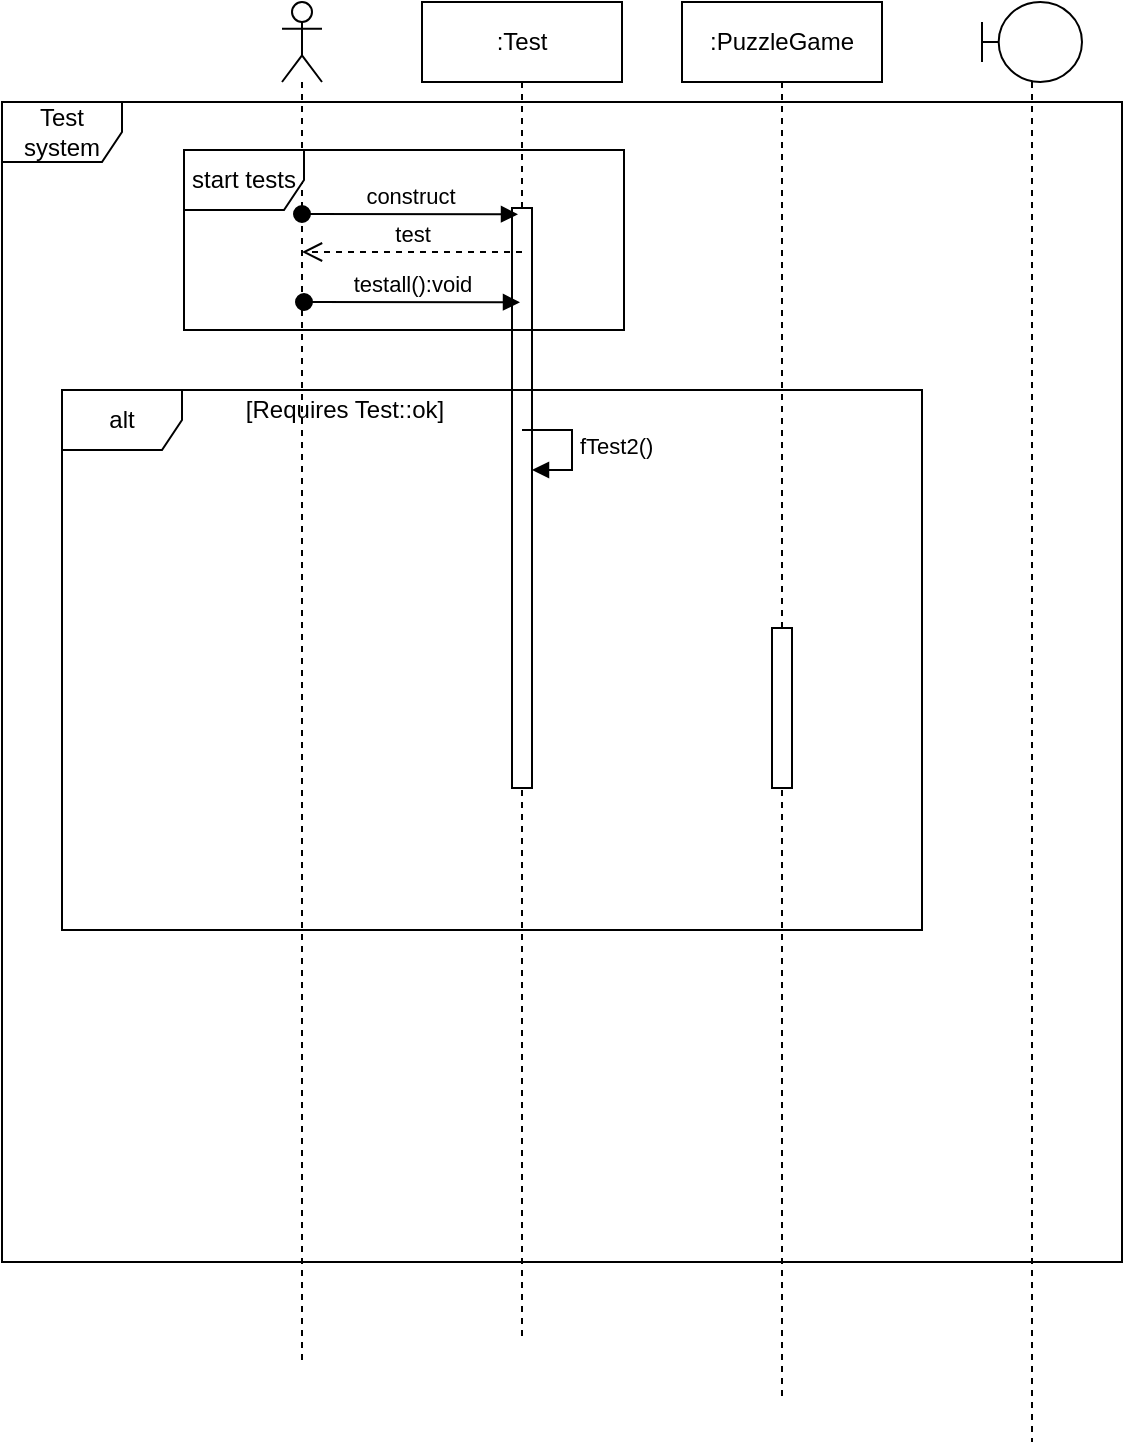<mxfile version="13.3.5" type="device"><diagram id="dM23cAmKus8q0y9GfsdY" name="Page-1"><mxGraphModel dx="1034" dy="642" grid="1" gridSize="10" guides="1" tooltips="1" connect="1" arrows="1" fold="1" page="1" pageScale="1" pageWidth="850" pageHeight="1100" math="0" shadow="0"><root><mxCell id="0"/><mxCell id="1" parent="0"/><mxCell id="iODBMEFaTogW2tP-ZFVo-4" value="Test system" style="shape=umlFrame;whiteSpace=wrap;html=1;" vertex="1" parent="1"><mxGeometry x="270" y="100" width="560" height="580" as="geometry"/></mxCell><mxCell id="iODBMEFaTogW2tP-ZFVo-1" value="" style="shape=umlLifeline;participant=umlActor;perimeter=lifelinePerimeter;whiteSpace=wrap;html=1;container=1;collapsible=0;recursiveResize=0;verticalAlign=top;spacingTop=36;labelBackgroundColor=#ffffff;outlineConnect=0;" vertex="1" parent="1"><mxGeometry x="410" y="50" width="20" height="680" as="geometry"/></mxCell><mxCell id="iODBMEFaTogW2tP-ZFVo-2" value=":Test" style="shape=umlLifeline;perimeter=lifelinePerimeter;whiteSpace=wrap;html=1;container=1;collapsible=0;recursiveResize=0;outlineConnect=0;" vertex="1" parent="1"><mxGeometry x="480" y="50" width="100" height="670" as="geometry"/></mxCell><mxCell id="iODBMEFaTogW2tP-ZFVo-3" value=":PuzzleGame" style="shape=umlLifeline;perimeter=lifelinePerimeter;whiteSpace=wrap;html=1;container=1;collapsible=0;recursiveResize=0;outlineConnect=0;" vertex="1" parent="1"><mxGeometry x="610" y="50" width="100" height="700" as="geometry"/></mxCell><mxCell id="iODBMEFaTogW2tP-ZFVo-17" value="" style="html=1;points=[];perimeter=orthogonalPerimeter;" vertex="1" parent="iODBMEFaTogW2tP-ZFVo-3"><mxGeometry x="45" y="313" width="10" height="80" as="geometry"/></mxCell><mxCell id="iODBMEFaTogW2tP-ZFVo-5" value="" style="html=1;points=[];perimeter=orthogonalPerimeter;" vertex="1" parent="1"><mxGeometry x="525" y="153" width="10" height="290" as="geometry"/></mxCell><mxCell id="iODBMEFaTogW2tP-ZFVo-7" value="construct" style="html=1;verticalAlign=bottom;startArrow=oval;startFill=1;endArrow=block;startSize=8;entryX=0.3;entryY=0.028;entryDx=0;entryDy=0;entryPerimeter=0;" edge="1" parent="1"><mxGeometry width="60" relative="1" as="geometry"><mxPoint x="420" y="156" as="sourcePoint"/><mxPoint x="528" y="156.12" as="targetPoint"/></mxGeometry></mxCell><mxCell id="iODBMEFaTogW2tP-ZFVo-8" value="test" style="html=1;verticalAlign=bottom;endArrow=open;dashed=1;endSize=8;entryX=0.3;entryY=0.2;entryDx=0;entryDy=0;entryPerimeter=0;exitX=0.5;exitY=0.131;exitDx=0;exitDy=0;exitPerimeter=0;" edge="1" parent="1"><mxGeometry relative="1" as="geometry"><mxPoint x="530" y="174.99" as="sourcePoint"/><mxPoint x="420" y="175" as="targetPoint"/></mxGeometry></mxCell><mxCell id="iODBMEFaTogW2tP-ZFVo-9" value="testall():void" style="html=1;verticalAlign=bottom;startArrow=oval;startFill=1;endArrow=block;startSize=8;entryX=0.3;entryY=0.028;entryDx=0;entryDy=0;entryPerimeter=0;" edge="1" parent="1"><mxGeometry width="60" relative="1" as="geometry"><mxPoint x="421" y="200" as="sourcePoint"/><mxPoint x="529" y="200.12" as="targetPoint"/></mxGeometry></mxCell><mxCell id="iODBMEFaTogW2tP-ZFVo-11" value="" style="group" vertex="1" connectable="0" parent="1"><mxGeometry x="300" y="244" width="430" height="270" as="geometry"/></mxCell><mxCell id="iODBMEFaTogW2tP-ZFVo-12" value="" style="group" vertex="1" connectable="0" parent="iODBMEFaTogW2tP-ZFVo-11"><mxGeometry x="61" y="-120" width="220" height="90" as="geometry"/></mxCell><mxCell id="iODBMEFaTogW2tP-ZFVo-13" value="start tests" style="shape=umlFrame;whiteSpace=wrap;html=1;" vertex="1" parent="iODBMEFaTogW2tP-ZFVo-12"><mxGeometry width="220" height="90" as="geometry"/></mxCell><mxCell id="iODBMEFaTogW2tP-ZFVo-6" value="alt" style="shape=umlFrame;whiteSpace=wrap;html=1;" vertex="1" parent="iODBMEFaTogW2tP-ZFVo-11"><mxGeometry width="430" height="270" as="geometry"/></mxCell><mxCell id="iODBMEFaTogW2tP-ZFVo-10" value="[Requires Test::ok]" style="text;html=1;align=center;verticalAlign=middle;resizable=0;points=[];autosize=1;" vertex="1" parent="iODBMEFaTogW2tP-ZFVo-11"><mxGeometry x="86" width="110" height="20" as="geometry"/></mxCell><mxCell id="iODBMEFaTogW2tP-ZFVo-19" value="" style="shape=umlLifeline;participant=umlBoundary;perimeter=lifelinePerimeter;whiteSpace=wrap;html=1;container=1;collapsible=0;recursiveResize=0;verticalAlign=top;spacingTop=36;labelBackgroundColor=#ffffff;outlineConnect=0;" vertex="1" parent="1"><mxGeometry x="760" y="50" width="50" height="720" as="geometry"/></mxCell><mxCell id="iODBMEFaTogW2tP-ZFVo-20" value="fTest2()" style="edgeStyle=orthogonalEdgeStyle;html=1;align=left;spacingLeft=2;endArrow=block;rounded=0;entryX=1;entryY=0;" edge="1" parent="1"><mxGeometry relative="1" as="geometry"><mxPoint x="530" y="264" as="sourcePoint"/><Array as="points"><mxPoint x="555" y="264"/></Array><mxPoint x="535" y="284" as="targetPoint"/></mxGeometry></mxCell></root></mxGraphModel></diagram></mxfile>